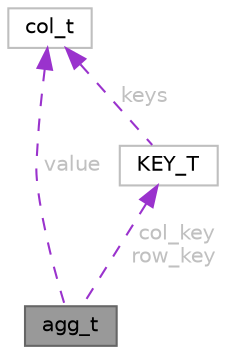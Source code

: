 digraph "agg_t"
{
 // LATEX_PDF_SIZE
  bgcolor="transparent";
  edge [fontname=Helvetica,fontsize=10,labelfontname=Helvetica,labelfontsize=10];
  node [fontname=Helvetica,fontsize=10,shape=box,height=0.2,width=0.4];
  Node1 [id="Node000001",label="agg_t",height=0.2,width=0.4,color="gray40", fillcolor="grey60", style="filled", fontcolor="black",tooltip=" "];
  Node2 -> Node1 [id="edge1_Node000001_Node000002",dir="back",color="darkorchid3",style="dashed",tooltip=" ",label=" col_key\nrow_key",fontcolor="grey" ];
  Node2 [id="Node000002",label="KEY_T",height=0.2,width=0.4,color="grey75", fillcolor="white", style="filled",URL="$a00598.html",tooltip=" "];
  Node3 -> Node2 [id="edge2_Node000002_Node000003",dir="back",color="darkorchid3",style="dashed",tooltip=" ",label=" keys",fontcolor="grey" ];
  Node3 [id="Node000003",label="col_t",height=0.2,width=0.4,color="grey75", fillcolor="white", style="filled",URL="$a00646.html",tooltip=" "];
  Node3 -> Node1 [id="edge3_Node000001_Node000003",dir="back",color="darkorchid3",style="dashed",tooltip=" ",label=" value",fontcolor="grey" ];
}
